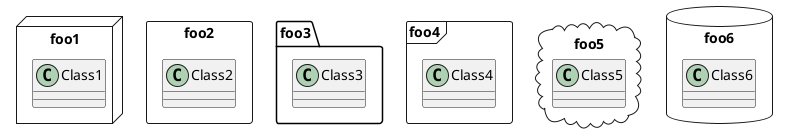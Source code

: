 @startuml

package foo1 << Node >> {
    class Class1
}

package foo2 << Rectangle >> {
    class Class2
}

package foo3 << Folder >> {
    class Class3
}

package foo4 << Frame >> {
    class Class4
}

package foo5 << Cloud >> {
    class Class5
}

package foo6 << Database >> {
    class Class6
}

@enduml